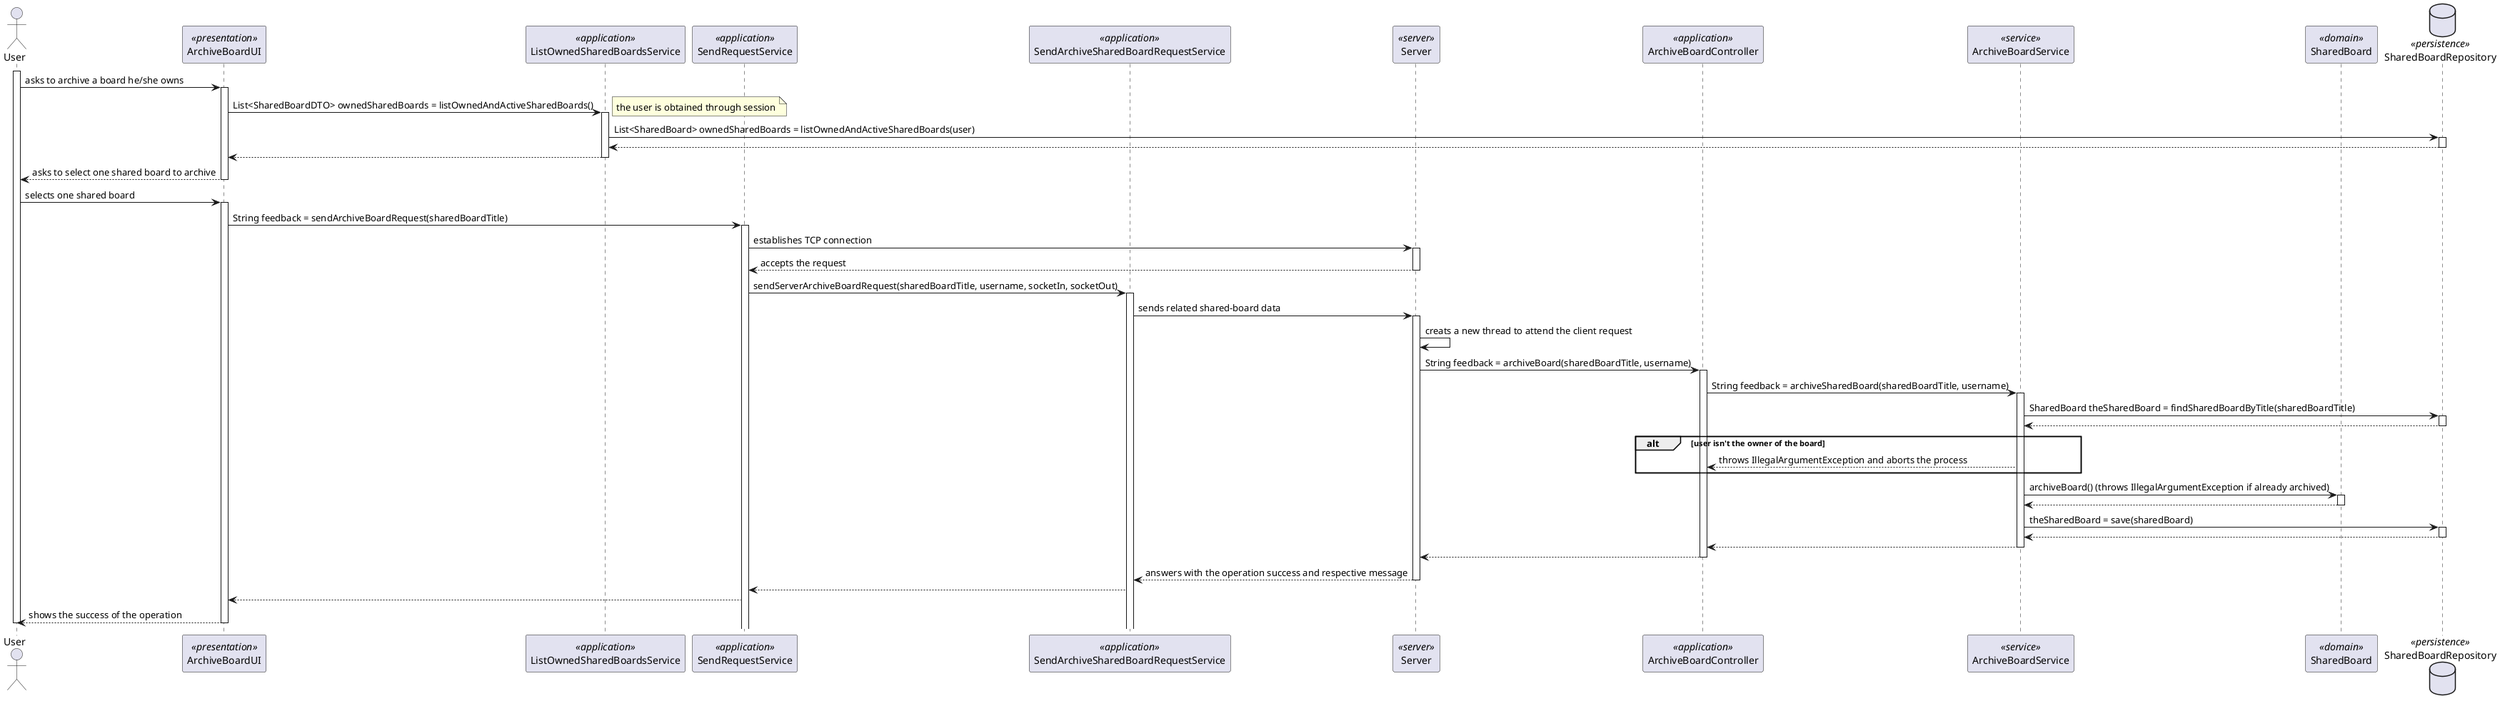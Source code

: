 @startuml

actor User as user
participant ArchiveBoardUI as ui <<presentation>>
participant ListOwnedSharedBoardsService as service1 <<application>>
participant SendRequestService as service2 <<application>>
participant SendArchiveSharedBoardRequestService as service3 <<application>>
participant Server as server <<server>>
participant ArchiveBoardController as ctrl <<application>>
participant ArchiveBoardService as svc <<service>>
participant SharedBoard as board <<domain>>
database SharedBoardRepository as repo <<persistence>>

activate user
user -> ui : asks to archive a board he/she owns
activate ui
ui -> service1 : List<SharedBoardDTO> ownedSharedBoards = listOwnedAndActiveSharedBoards()
activate service1
note right
the user is obtained through session
end note
service1 -> repo : List<SharedBoard> ownedSharedBoards = listOwnedAndActiveSharedBoards(user)
activate repo
repo --> service1 :
deactivate repo
service1 --> ui :
deactivate service1
ui --> user : asks to select one shared board to archive
deactivate ui
user -> ui : selects one shared board
activate ui
ui -> service2 : String feedback = sendArchiveBoardRequest(sharedBoardTitle)
activate service2
service2 -> server : establishes TCP connection
activate server
server --> service2 : accepts the request
deactivate server
service2 -> service3 : sendServerArchiveBoardRequest(sharedBoardTitle, username, socketIn, socketOut)
activate service3
service3 -> server : sends related shared-board data

activate server
server -> server : creats a new thread to attend the client request
server -> ctrl : String feedback = archiveBoard(sharedBoardTitle, username)
activate ctrl
ctrl -> svc : String feedback = archiveSharedBoard(sharedBoardTitle, username)
activate svc
svc -> repo : SharedBoard theSharedBoard = findSharedBoardByTitle(sharedBoardTitle)
activate repo
repo --> svc
deactivate repo

alt user isn't the owner of the board
svc --> ctrl : throws IllegalArgumentException and aborts the process
end alt
svc -> board : archiveBoard() (throws IllegalArgumentException if already archived)
activate board
board --> svc
deactivate board
svc -> repo : theSharedBoard = save(sharedBoard)
activate repo
repo --> svc
deactivate repo
svc --> ctrl
deactivate svc
ctrl --> server
deactivate ctrl
server --> service3 : answers with the operation success and respective message
deactivate server
service3 --> service2
deactivate svc
service2 --> ui
deactivate ctrl
ui --> user : shows the success of the operation
deactivate ui
deactivate user
@enduml